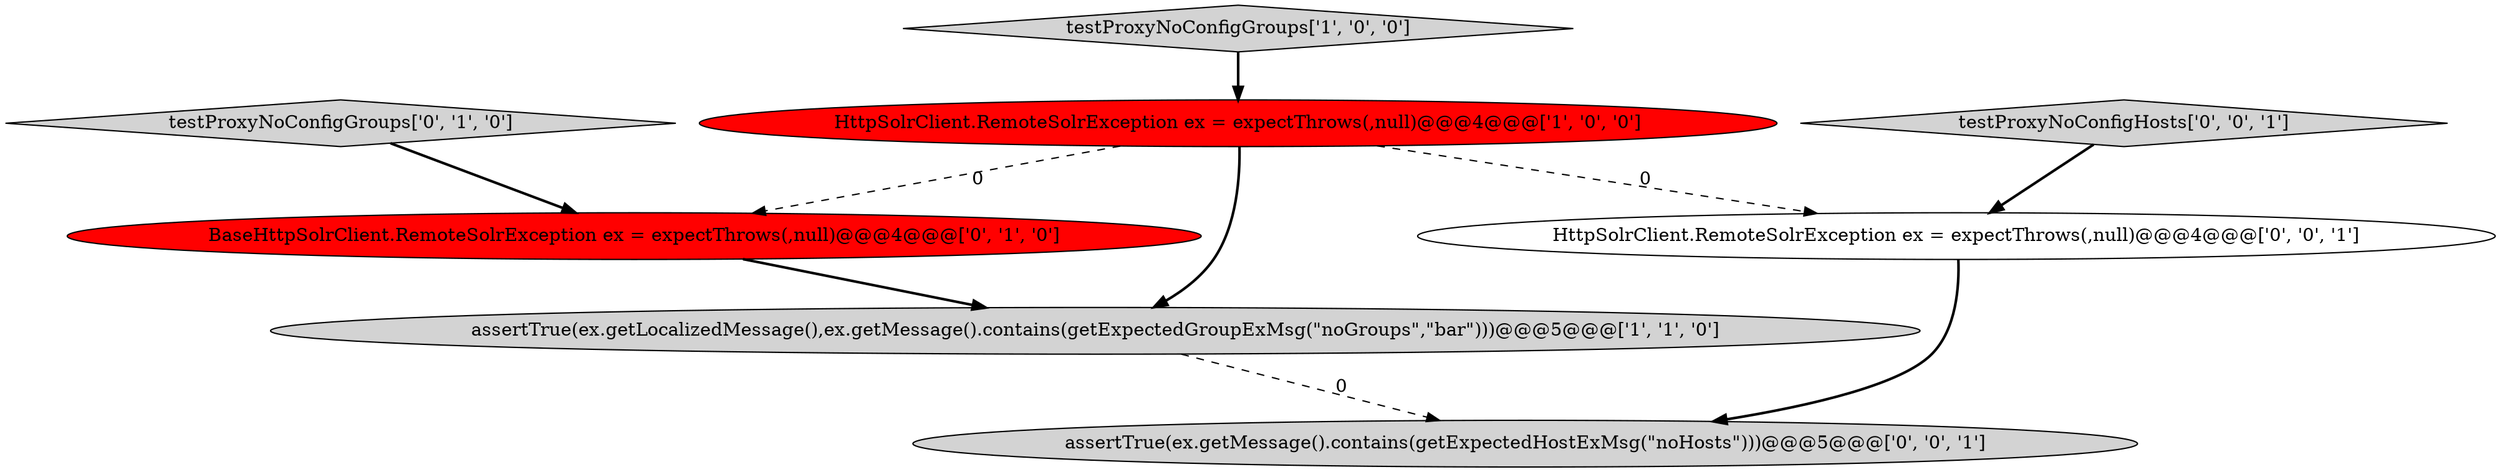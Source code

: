 digraph {
7 [style = filled, label = "testProxyNoConfigHosts['0', '0', '1']", fillcolor = lightgray, shape = diamond image = "AAA0AAABBB3BBB"];
3 [style = filled, label = "BaseHttpSolrClient.RemoteSolrException ex = expectThrows(,null)@@@4@@@['0', '1', '0']", fillcolor = red, shape = ellipse image = "AAA1AAABBB2BBB"];
4 [style = filled, label = "testProxyNoConfigGroups['0', '1', '0']", fillcolor = lightgray, shape = diamond image = "AAA0AAABBB2BBB"];
1 [style = filled, label = "HttpSolrClient.RemoteSolrException ex = expectThrows(,null)@@@4@@@['1', '0', '0']", fillcolor = red, shape = ellipse image = "AAA1AAABBB1BBB"];
0 [style = filled, label = "testProxyNoConfigGroups['1', '0', '0']", fillcolor = lightgray, shape = diamond image = "AAA0AAABBB1BBB"];
2 [style = filled, label = "assertTrue(ex.getLocalizedMessage(),ex.getMessage().contains(getExpectedGroupExMsg(\"noGroups\",\"bar\")))@@@5@@@['1', '1', '0']", fillcolor = lightgray, shape = ellipse image = "AAA0AAABBB1BBB"];
5 [style = filled, label = "assertTrue(ex.getMessage().contains(getExpectedHostExMsg(\"noHosts\")))@@@5@@@['0', '0', '1']", fillcolor = lightgray, shape = ellipse image = "AAA0AAABBB3BBB"];
6 [style = filled, label = "HttpSolrClient.RemoteSolrException ex = expectThrows(,null)@@@4@@@['0', '0', '1']", fillcolor = white, shape = ellipse image = "AAA0AAABBB3BBB"];
4->3 [style = bold, label=""];
6->5 [style = bold, label=""];
2->5 [style = dashed, label="0"];
1->2 [style = bold, label=""];
1->3 [style = dashed, label="0"];
3->2 [style = bold, label=""];
1->6 [style = dashed, label="0"];
0->1 [style = bold, label=""];
7->6 [style = bold, label=""];
}
